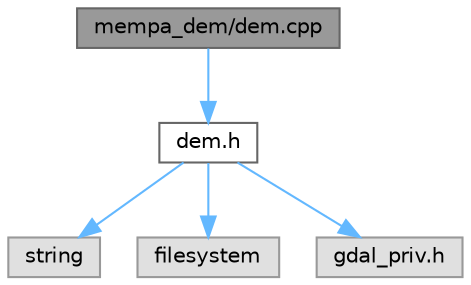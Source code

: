 digraph "mempa_dem/dem.cpp"
{
 // LATEX_PDF_SIZE
  bgcolor="transparent";
  edge [fontname=Helvetica,fontsize=10,labelfontname=Helvetica,labelfontsize=10];
  node [fontname=Helvetica,fontsize=10,shape=box,height=0.2,width=0.4];
  Node1 [id="Node000001",label="mempa_dem/dem.cpp",height=0.2,width=0.4,color="gray40", fillcolor="grey60", style="filled", fontcolor="black",tooltip=" "];
  Node1 -> Node2 [id="edge5_Node000001_Node000002",color="steelblue1",style="solid",tooltip=" "];
  Node2 [id="Node000002",label="dem.h",height=0.2,width=0.4,color="grey40", fillcolor="white", style="filled",URL="$dem_8h.html",tooltip=" "];
  Node2 -> Node3 [id="edge6_Node000002_Node000003",color="steelblue1",style="solid",tooltip=" "];
  Node3 [id="Node000003",label="string",height=0.2,width=0.4,color="grey60", fillcolor="#E0E0E0", style="filled",tooltip=" "];
  Node2 -> Node4 [id="edge7_Node000002_Node000004",color="steelblue1",style="solid",tooltip=" "];
  Node4 [id="Node000004",label="filesystem",height=0.2,width=0.4,color="grey60", fillcolor="#E0E0E0", style="filled",tooltip=" "];
  Node2 -> Node5 [id="edge8_Node000002_Node000005",color="steelblue1",style="solid",tooltip=" "];
  Node5 [id="Node000005",label="gdal_priv.h",height=0.2,width=0.4,color="grey60", fillcolor="#E0E0E0", style="filled",tooltip=" "];
}
